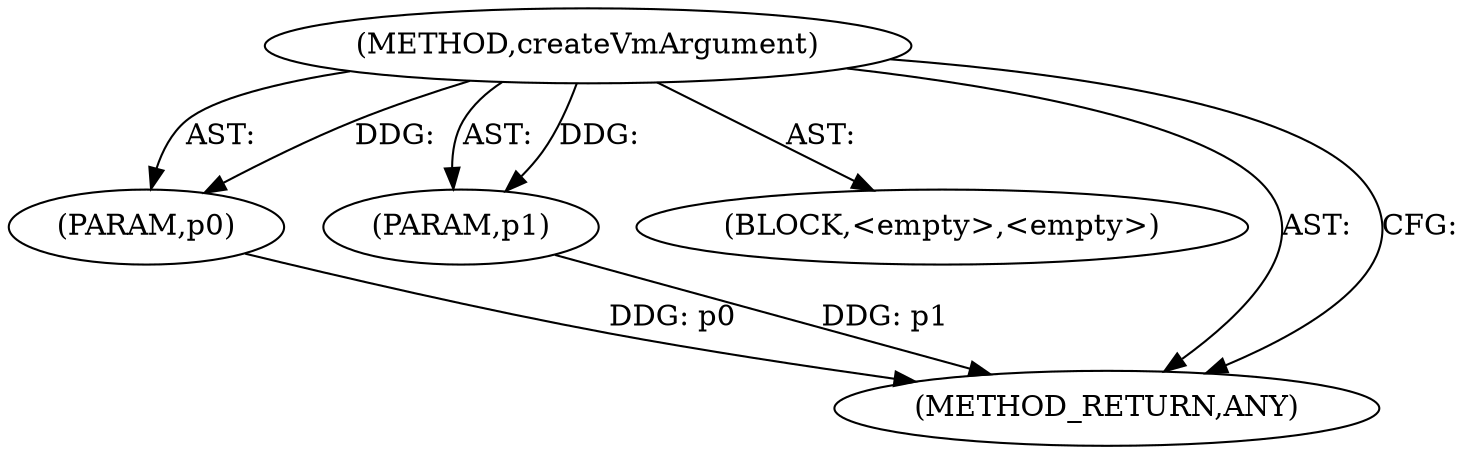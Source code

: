 digraph "createVmArgument" {  
"111669149748" [label = <(METHOD,createVmArgument)> ]
"115964117085" [label = <(PARAM,p0)> ]
"115964117086" [label = <(PARAM,p1)> ]
"25769803847" [label = <(BLOCK,&lt;empty&gt;,&lt;empty&gt;)> ]
"128849018932" [label = <(METHOD_RETURN,ANY)> ]
  "111669149748" -> "115964117085"  [ label = "AST: "] 
  "111669149748" -> "115964117086"  [ label = "AST: "] 
  "111669149748" -> "25769803847"  [ label = "AST: "] 
  "111669149748" -> "128849018932"  [ label = "AST: "] 
  "111669149748" -> "128849018932"  [ label = "CFG: "] 
  "115964117085" -> "128849018932"  [ label = "DDG: p0"] 
  "115964117086" -> "128849018932"  [ label = "DDG: p1"] 
  "111669149748" -> "115964117085"  [ label = "DDG: "] 
  "111669149748" -> "115964117086"  [ label = "DDG: "] 
}
